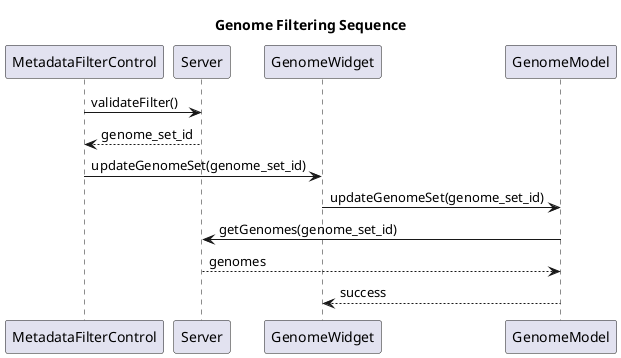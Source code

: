 @startuml

title Genome Filtering Sequence

MetadataFilterControl -> Server: validateFilter()
Server --> MetadataFilterControl: genome_set_id
MetadataFilterControl -> GenomeWidget: updateGenomeSet(genome_set_id)
GenomeWidget -> GenomeModel: updateGenomeSet(genome_set_id)
GenomeModel -> Server: getGenomes(genome_set_id)
Server --> GenomeModel: genomes
GenomeModel --> GenomeWidget: success

@enduml